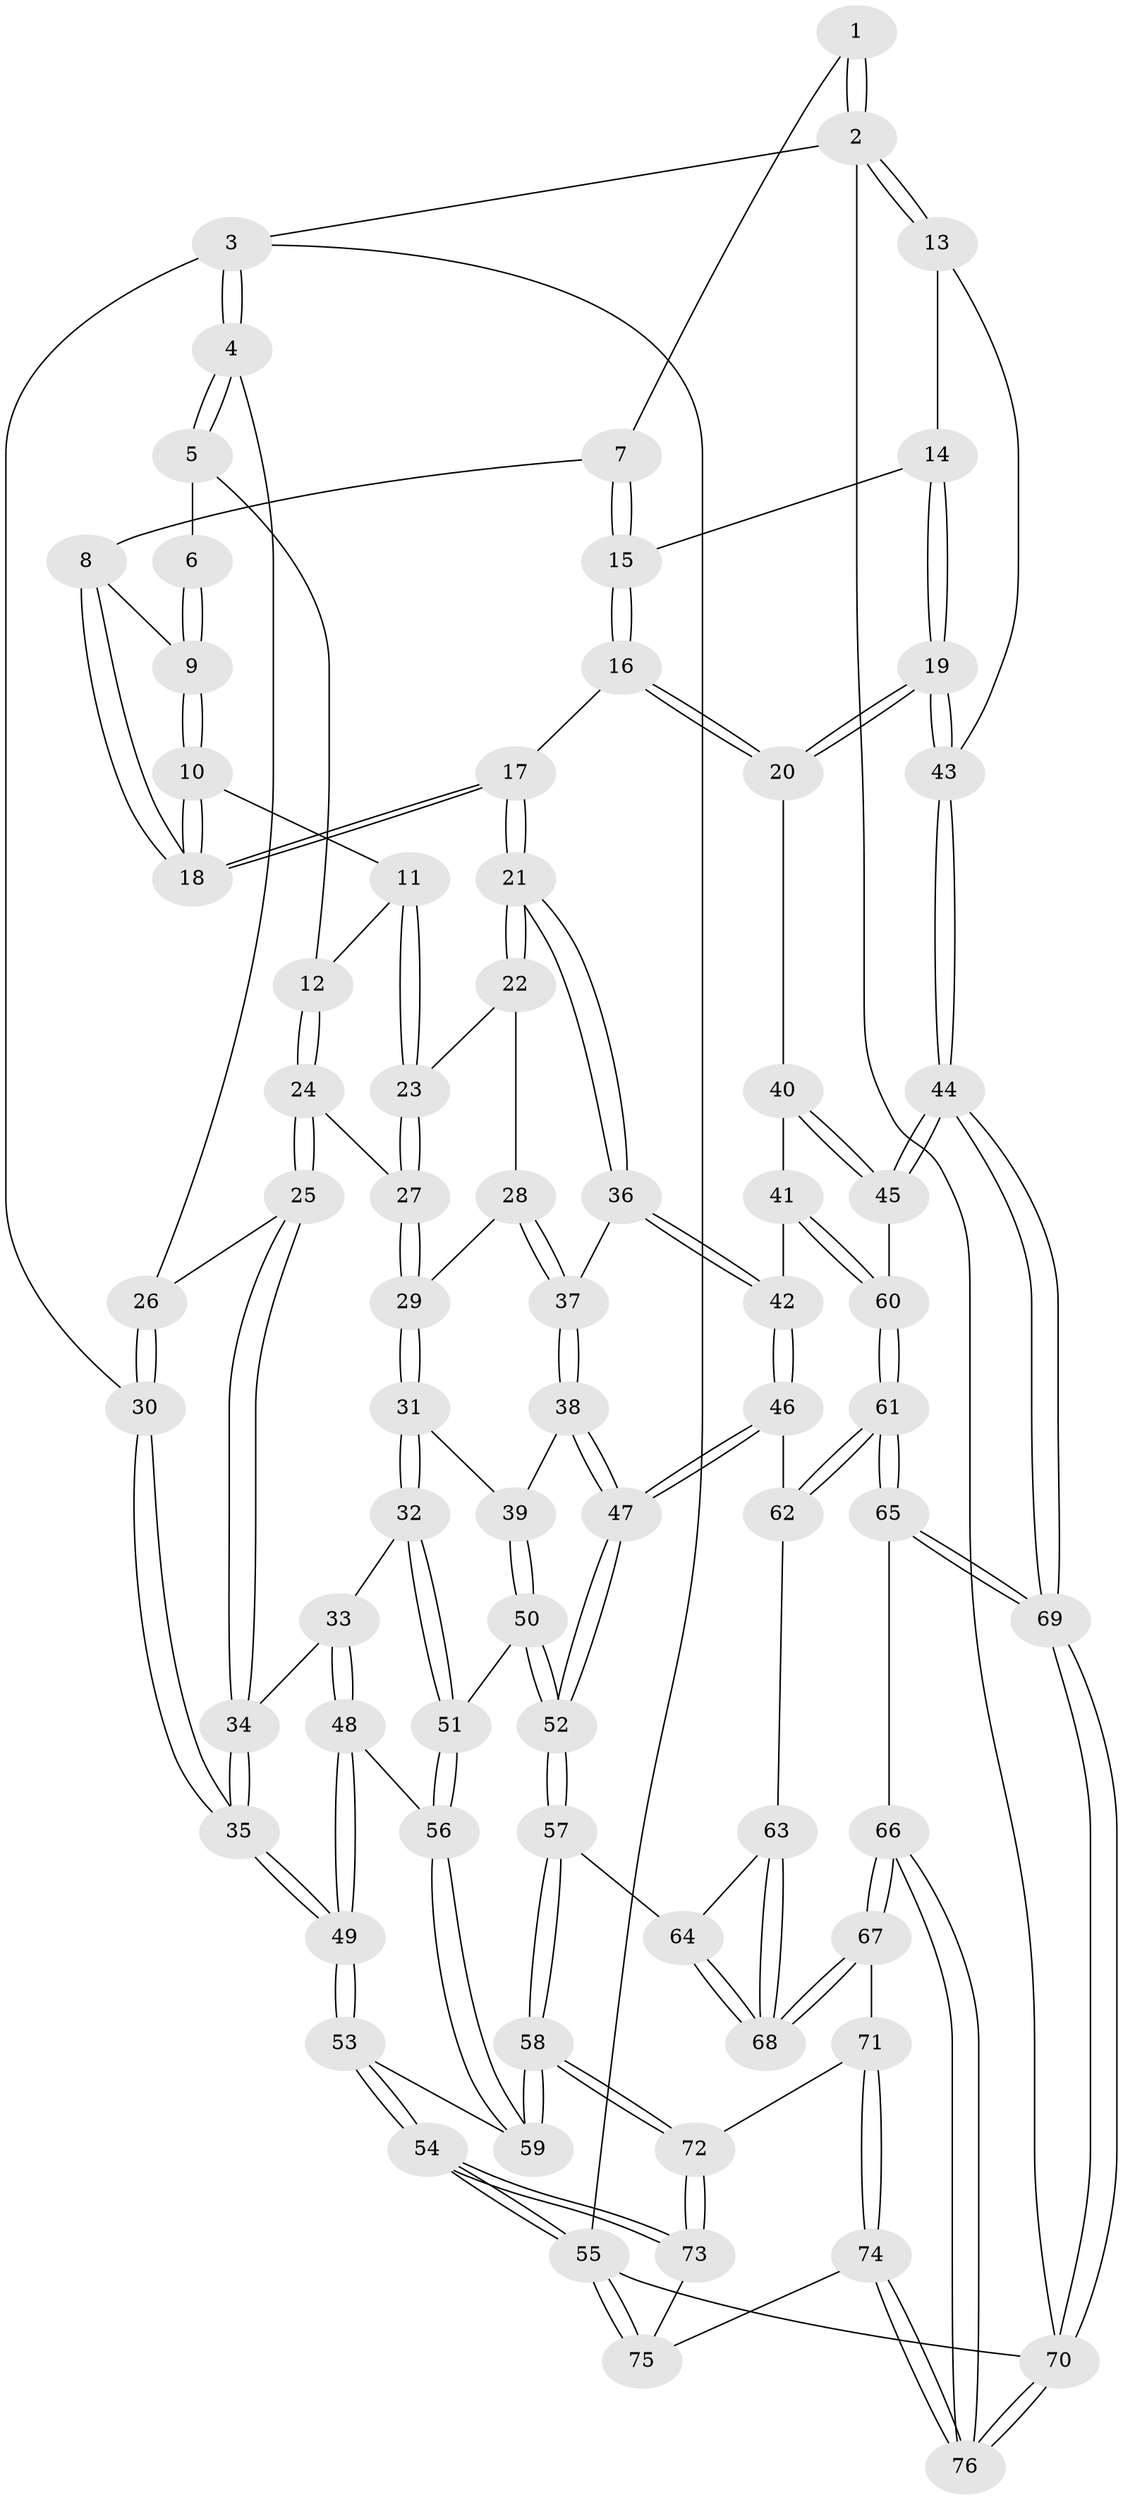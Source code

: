 // Generated by graph-tools (version 1.1) at 2025/01/03/09/25 05:01:55]
// undirected, 76 vertices, 187 edges
graph export_dot {
graph [start="1"]
  node [color=gray90,style=filled];
  1 [pos="+0.7730849706990665+0"];
  2 [pos="+1+0"];
  3 [pos="+0+0"];
  4 [pos="+0+0"];
  5 [pos="+0.11036991238456642+0"];
  6 [pos="+0.39420547395010846+0"];
  7 [pos="+0.7722908025781636+0"];
  8 [pos="+0.6334978887446968+0.07628526111580225"];
  9 [pos="+0.42786816870803335+0.056829212470787246"];
  10 [pos="+0.42753600724320096+0.058532339517843576"];
  11 [pos="+0.3884485272702383+0.1309975566125307"];
  12 [pos="+0.18455253041117883+0.12798175037841472"];
  13 [pos="+1+0.17618519557854567"];
  14 [pos="+0.8698517943409976+0.08700776939371978"];
  15 [pos="+0.858743651351239+0.0800454219161774"];
  16 [pos="+0.7622941895288489+0.22105884460489292"];
  17 [pos="+0.6331116285080464+0.25171445032593637"];
  18 [pos="+0.6270626070246392+0.22270762752567655"];
  19 [pos="+0.9796446436030823+0.34684666291249144"];
  20 [pos="+0.883610635907749+0.3247440673828614"];
  21 [pos="+0.6009194182059946+0.3036833659209964"];
  22 [pos="+0.4121051547864183+0.19560913504238103"];
  23 [pos="+0.3985074225912549+0.17837032837892947"];
  24 [pos="+0.15856996202662682+0.19501159705490773"];
  25 [pos="+0.1540869134205464+0.20041435904411578"];
  26 [pos="+0.04630745349072701+0.14119188717906275"];
  27 [pos="+0.3092405139531426+0.2522342999787509"];
  28 [pos="+0.3799408192848122+0.317919894303003"];
  29 [pos="+0.3287324312213686+0.3392266741606039"];
  30 [pos="+0+0.19090530343516657"];
  31 [pos="+0.30281063610406483+0.38044899236476676"];
  32 [pos="+0.2656659377840407+0.40942039089869453"];
  33 [pos="+0.21981024699334464+0.39319272875078953"];
  34 [pos="+0.14887465611537704+0.21127879745652614"];
  35 [pos="+0+0.3916158789689405"];
  36 [pos="+0.599519685564932+0.3133823359596223"];
  37 [pos="+0.5335659987256527+0.35887298052903177"];
  38 [pos="+0.487756487751689+0.42132568827010536"];
  39 [pos="+0.4810185956234787+0.4216819411104799"];
  40 [pos="+0.7539470865177297+0.40963075782776714"];
  41 [pos="+0.691708737971813+0.4300680563652419"];
  42 [pos="+0.6796096062028534+0.42463684545421715"];
  43 [pos="+1+0.4357515429744322"];
  44 [pos="+1+0.4434573303044682"];
  45 [pos="+0.9800456126142393+0.49897909647932387"];
  46 [pos="+0.5977063341800543+0.5608011770743486"];
  47 [pos="+0.48290214758157335+0.5591699792136824"];
  48 [pos="+0.05090620799632136+0.48122530359705423"];
  49 [pos="+0+0.47287116799955187"];
  50 [pos="+0.33991809266698+0.4829748963977621"];
  51 [pos="+0.27561521814047224+0.43542052948647125"];
  52 [pos="+0.42129344451456185+0.6231716496247071"];
  53 [pos="+0+0.580910142767778"];
  54 [pos="+0+1"];
  55 [pos="+0+1"];
  56 [pos="+0.22055048041710554+0.6245891072181261"];
  57 [pos="+0.41653627088875533+0.6365040511558945"];
  58 [pos="+0.2709981528995084+0.7449515047191658"];
  59 [pos="+0.2594350851814491+0.7304326976278542"];
  60 [pos="+0.8029059263077504+0.5836333868275224"];
  61 [pos="+0.7687966198801475+0.6658240055920945"];
  62 [pos="+0.6167597047347091+0.5898559146029341"];
  63 [pos="+0.6007217418400482+0.6294444137560986"];
  64 [pos="+0.5028288595523897+0.6903942639863734"];
  65 [pos="+0.7711924993949165+0.8024358264674114"];
  66 [pos="+0.7011043585555627+0.8547305568203801"];
  67 [pos="+0.6429420612173979+0.8374988451790892"];
  68 [pos="+0.6183073144125237+0.8041407085313278"];
  69 [pos="+1+0.8734154781263352"];
  70 [pos="+1+1"];
  71 [pos="+0.46032309135113897+0.8854661459521069"];
  72 [pos="+0.2686554029715615+0.7724591189131307"];
  73 [pos="+0.23461919411822274+0.8187820141411895"];
  74 [pos="+0.41996666799422955+1"];
  75 [pos="+0.3214643634093947+1"];
  76 [pos="+0.6975716417109368+1"];
  1 -- 2;
  1 -- 2;
  1 -- 7;
  2 -- 3;
  2 -- 13;
  2 -- 13;
  2 -- 70;
  3 -- 4;
  3 -- 4;
  3 -- 30;
  3 -- 55;
  4 -- 5;
  4 -- 5;
  4 -- 26;
  5 -- 6;
  5 -- 12;
  6 -- 9;
  6 -- 9;
  7 -- 8;
  7 -- 15;
  7 -- 15;
  8 -- 9;
  8 -- 18;
  8 -- 18;
  9 -- 10;
  9 -- 10;
  10 -- 11;
  10 -- 18;
  10 -- 18;
  11 -- 12;
  11 -- 23;
  11 -- 23;
  12 -- 24;
  12 -- 24;
  13 -- 14;
  13 -- 43;
  14 -- 15;
  14 -- 19;
  14 -- 19;
  15 -- 16;
  15 -- 16;
  16 -- 17;
  16 -- 20;
  16 -- 20;
  17 -- 18;
  17 -- 18;
  17 -- 21;
  17 -- 21;
  19 -- 20;
  19 -- 20;
  19 -- 43;
  19 -- 43;
  20 -- 40;
  21 -- 22;
  21 -- 22;
  21 -- 36;
  21 -- 36;
  22 -- 23;
  22 -- 28;
  23 -- 27;
  23 -- 27;
  24 -- 25;
  24 -- 25;
  24 -- 27;
  25 -- 26;
  25 -- 34;
  25 -- 34;
  26 -- 30;
  26 -- 30;
  27 -- 29;
  27 -- 29;
  28 -- 29;
  28 -- 37;
  28 -- 37;
  29 -- 31;
  29 -- 31;
  30 -- 35;
  30 -- 35;
  31 -- 32;
  31 -- 32;
  31 -- 39;
  32 -- 33;
  32 -- 51;
  32 -- 51;
  33 -- 34;
  33 -- 48;
  33 -- 48;
  34 -- 35;
  34 -- 35;
  35 -- 49;
  35 -- 49;
  36 -- 37;
  36 -- 42;
  36 -- 42;
  37 -- 38;
  37 -- 38;
  38 -- 39;
  38 -- 47;
  38 -- 47;
  39 -- 50;
  39 -- 50;
  40 -- 41;
  40 -- 45;
  40 -- 45;
  41 -- 42;
  41 -- 60;
  41 -- 60;
  42 -- 46;
  42 -- 46;
  43 -- 44;
  43 -- 44;
  44 -- 45;
  44 -- 45;
  44 -- 69;
  44 -- 69;
  45 -- 60;
  46 -- 47;
  46 -- 47;
  46 -- 62;
  47 -- 52;
  47 -- 52;
  48 -- 49;
  48 -- 49;
  48 -- 56;
  49 -- 53;
  49 -- 53;
  50 -- 51;
  50 -- 52;
  50 -- 52;
  51 -- 56;
  51 -- 56;
  52 -- 57;
  52 -- 57;
  53 -- 54;
  53 -- 54;
  53 -- 59;
  54 -- 55;
  54 -- 55;
  54 -- 73;
  54 -- 73;
  55 -- 75;
  55 -- 75;
  55 -- 70;
  56 -- 59;
  56 -- 59;
  57 -- 58;
  57 -- 58;
  57 -- 64;
  58 -- 59;
  58 -- 59;
  58 -- 72;
  58 -- 72;
  60 -- 61;
  60 -- 61;
  61 -- 62;
  61 -- 62;
  61 -- 65;
  61 -- 65;
  62 -- 63;
  63 -- 64;
  63 -- 68;
  63 -- 68;
  64 -- 68;
  64 -- 68;
  65 -- 66;
  65 -- 69;
  65 -- 69;
  66 -- 67;
  66 -- 67;
  66 -- 76;
  66 -- 76;
  67 -- 68;
  67 -- 68;
  67 -- 71;
  69 -- 70;
  69 -- 70;
  70 -- 76;
  70 -- 76;
  71 -- 72;
  71 -- 74;
  71 -- 74;
  72 -- 73;
  72 -- 73;
  73 -- 75;
  74 -- 75;
  74 -- 76;
  74 -- 76;
}
